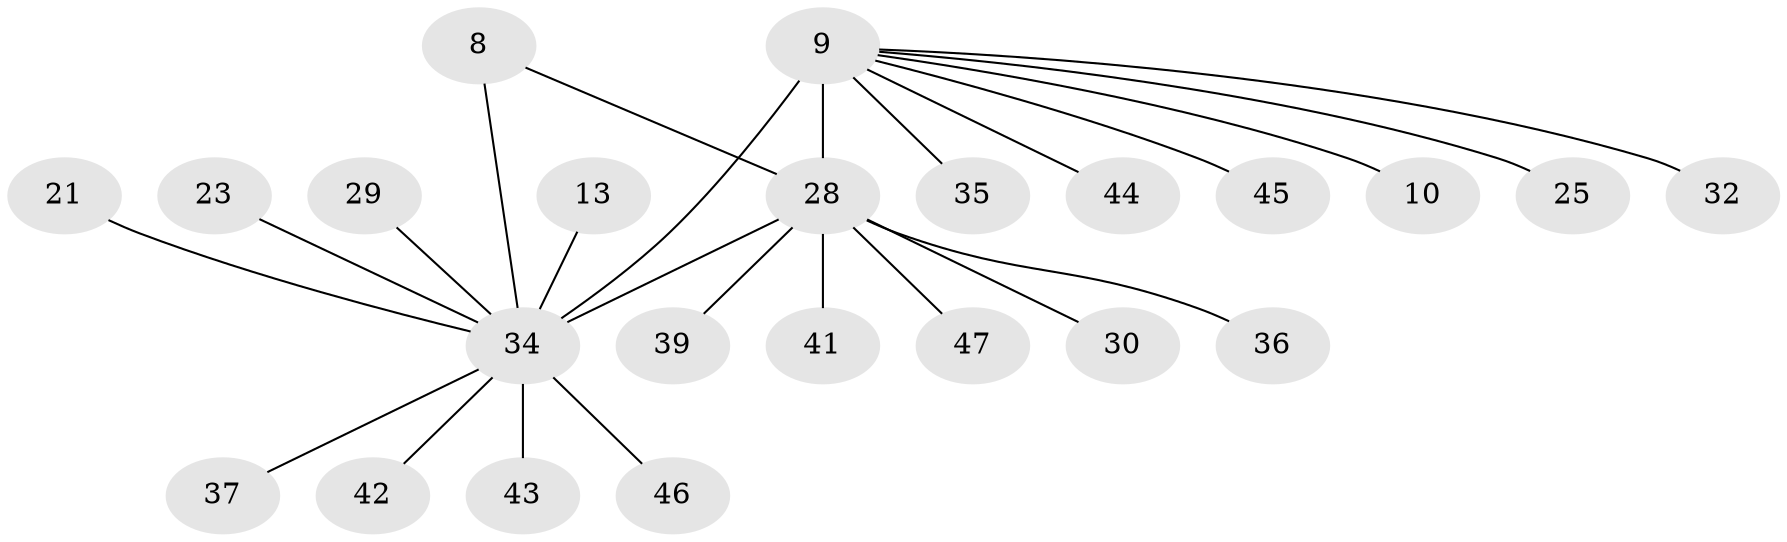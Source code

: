 // original degree distribution, {2: 0.23404255319148937, 10: 0.0425531914893617, 7: 0.02127659574468085, 6: 0.02127659574468085, 4: 0.06382978723404255, 3: 0.0851063829787234, 9: 0.02127659574468085, 1: 0.5106382978723404}
// Generated by graph-tools (version 1.1) at 2025/55/03/09/25 04:55:56]
// undirected, 23 vertices, 24 edges
graph export_dot {
graph [start="1"]
  node [color=gray90,style=filled];
  8;
  9 [super="+3"];
  10;
  13;
  21;
  23 [super="+12"];
  25;
  28 [super="+7+15+19"];
  29;
  30 [super="+27"];
  32 [super="+31"];
  34 [super="+24+26+5+2"];
  35;
  36;
  37;
  39;
  41;
  42;
  43;
  44 [super="+33"];
  45 [super="+40"];
  46;
  47;
  8 -- 28;
  8 -- 34 [weight=2];
  9 -- 10;
  9 -- 28 [weight=3];
  9 -- 34 [weight=5];
  9 -- 35;
  9 -- 25;
  9 -- 32;
  9 -- 44;
  9 -- 45;
  13 -- 34;
  21 -- 34;
  23 -- 34;
  28 -- 36;
  28 -- 39;
  28 -- 41;
  28 -- 47;
  28 -- 30;
  28 -- 34;
  29 -- 34;
  34 -- 46 [weight=2];
  34 -- 42;
  34 -- 43;
  34 -- 37;
}
